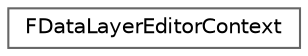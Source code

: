 digraph "Graphical Class Hierarchy"
{
 // INTERACTIVE_SVG=YES
 // LATEX_PDF_SIZE
  bgcolor="transparent";
  edge [fontname=Helvetica,fontsize=10,labelfontname=Helvetica,labelfontsize=10];
  node [fontname=Helvetica,fontsize=10,shape=box,height=0.2,width=0.4];
  rankdir="LR";
  Node0 [id="Node000000",label="FDataLayerEditorContext",height=0.2,width=0.4,color="grey40", fillcolor="white", style="filled",URL="$de/df6/structFDataLayerEditorContext.html",tooltip="FDataLayerEditorContext."];
}
